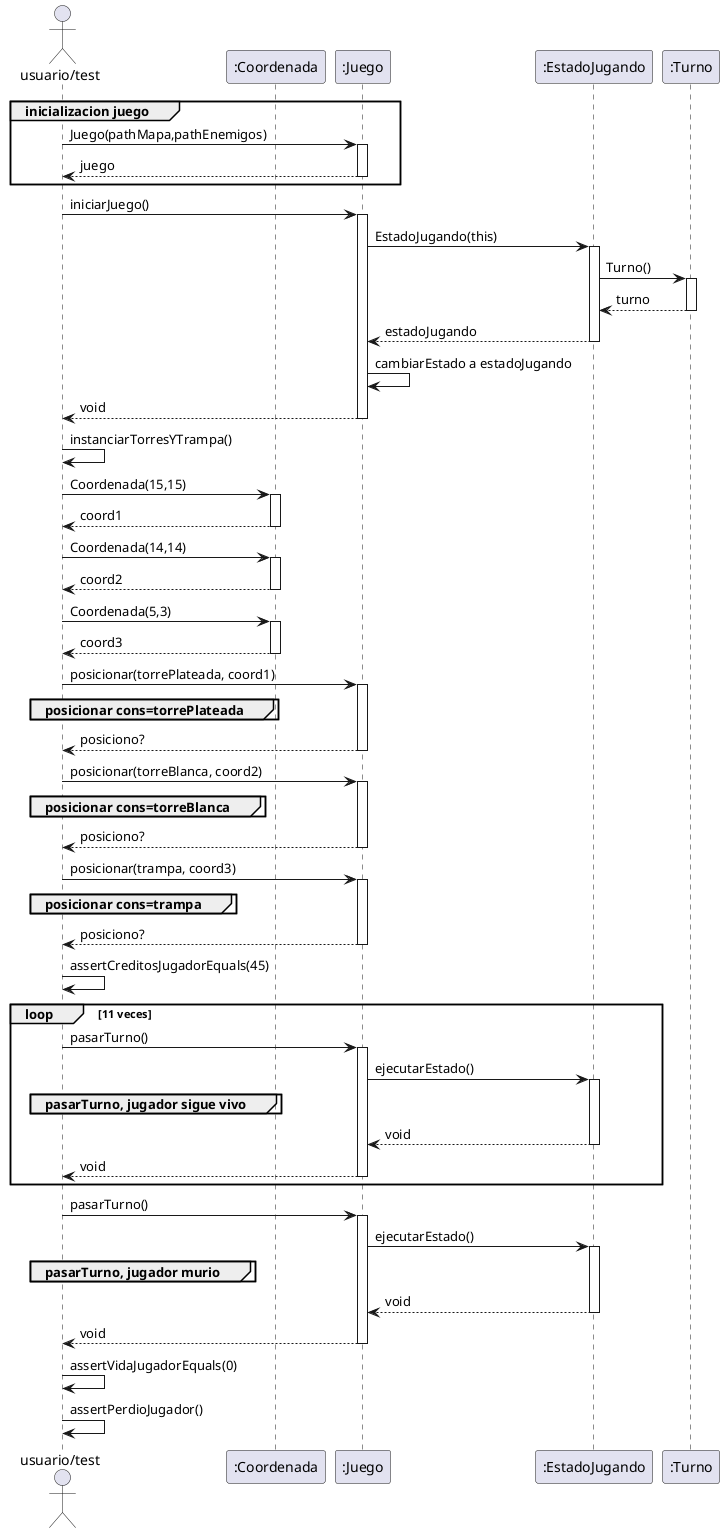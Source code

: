 @startuml
Actor "usuario/test" as sis
participant ":Coordenada" as coord
participant ":Juego" as juego
participant ":EstadoJugando" as stateJ
participant ":Turno" as turno

group inicializacion juego 
sis -> juego: Juego(pathMapa,pathEnemigos)
activate juego


juego --> sis: juego
deactivate juego
end

sis -> juego : iniciarJuego()
activate juego

juego->stateJ: EstadoJugando(this)
activate stateJ

stateJ-> turno: Turno()
activate turno
turno-->stateJ: turno
deactivate turno

stateJ--> juego: estadoJugando
deactivate stateJ
juego->juego: cambiarEstado a estadoJugando


juego --> sis : void
deactivate juego

sis->sis: instanciarTorresYTrampa()

sis -> coord : Coordenada(15,15)
activate coord
coord --> sis : coord1
deactivate coord


sis -> coord : Coordenada(14,14)
activate coord
coord --> sis : coord2
deactivate coord

sis -> coord : Coordenada(5,3)
activate coord
coord --> sis : coord3
deactivate coord

sis -> juego : posicionar(torrePlateada, coord1)
activate juego
group posicionar cons=torrePlateada

end
juego-->sis:posiciono?
deactivate juego

sis -> juego : posicionar(torreBlanca, coord2)
activate juego
group posicionar cons=torreBlanca

end
juego-->sis:posiciono?
deactivate juego


sis -> juego : posicionar(trampa, coord3)
activate juego
group posicionar cons=trampa

end
juego-->sis:posiciono?
deactivate juego

sis->sis:assertCreditosJugadorEquals(45)

loop 11 veces
    sis->juego:pasarTurno()
    activate juego
    juego->stateJ: ejecutarEstado()
activate stateJ
    group pasarTurno, jugador sigue vivo
    end
    stateJ-->juego:void
deactivate stateJ


    juego-->sis:void
    deactivate juego
end

    sis->juego:pasarTurno()
    activate juego
    juego->stateJ: ejecutarEstado()
activate stateJ
    group pasarTurno, jugador murio
    end
    stateJ-->juego:void
deactivate stateJ
    juego-->sis:void
    deactivate juego

sis->sis:assertVidaJugadorEquals(0)
sis->sis:assertPerdioJugador()



@enduml